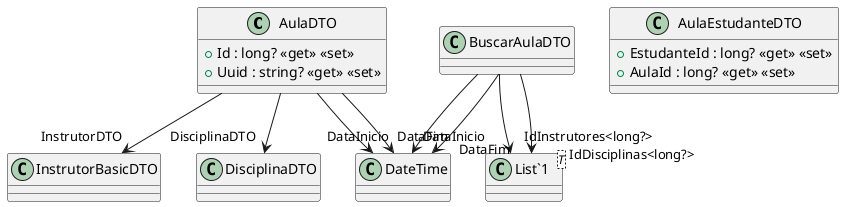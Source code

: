 @startuml
class AulaDTO {
    + Id : long? <<get>> <<set>>
    + Uuid : string? <<get>> <<set>>
}
class BuscarAulaDTO {
}
class AulaEstudanteDTO {
    + EstudanteId : long? <<get>> <<set>>
    + AulaId : long? <<get>> <<set>>
}
class "List`1"<T> {
}
AulaDTO --> "InstrutorDTO" InstrutorBasicDTO
AulaDTO --> "DisciplinaDTO" DisciplinaDTO
AulaDTO --> "DataInicio" DateTime
AulaDTO --> "DataFim" DateTime
BuscarAulaDTO --> "IdInstrutores<long?>" "List`1"
BuscarAulaDTO --> "IdDisciplinas<long?>" "List`1"
BuscarAulaDTO --> "DataInicio" DateTime
BuscarAulaDTO --> "DataFim" DateTime
@enduml
